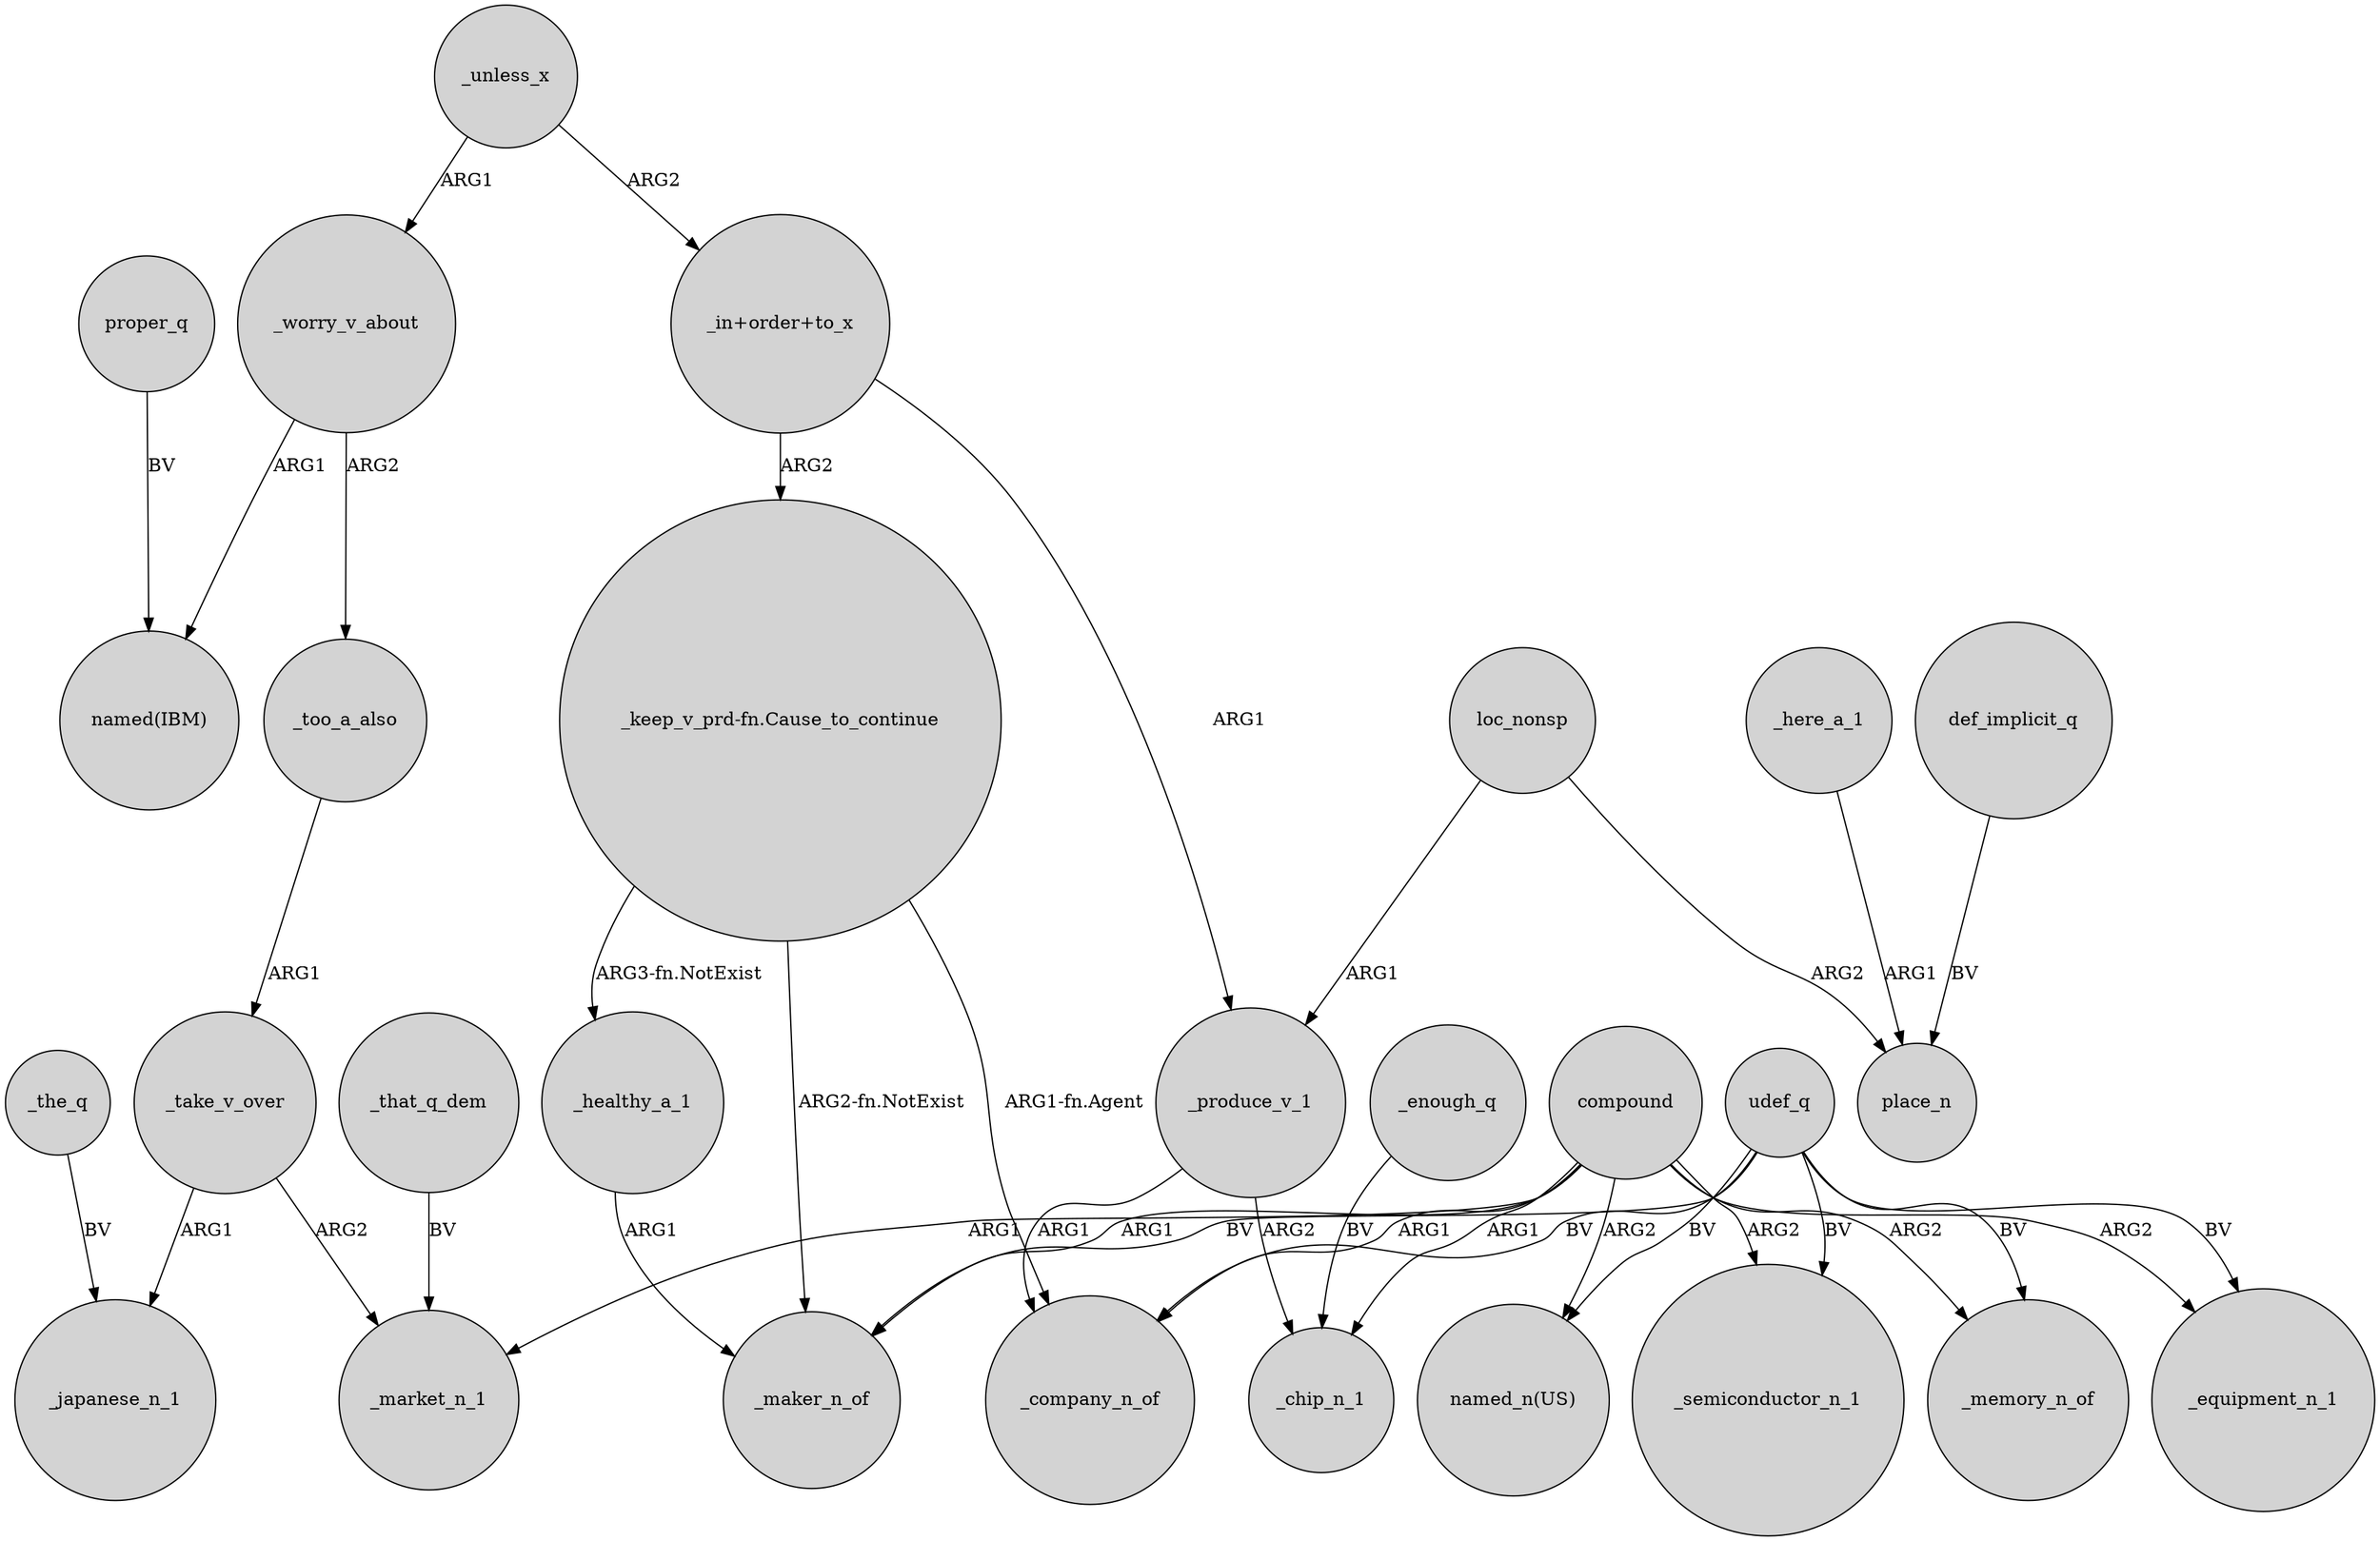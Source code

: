 digraph {
	node [shape=circle style=filled]
	_that_q_dem -> _market_n_1 [label=BV]
	udef_q -> _equipment_n_1 [label=BV]
	_healthy_a_1 -> _maker_n_of [label=ARG1]
	_unless_x -> "_in+order+to_x" [label=ARG2]
	udef_q -> "named_n(US)" [label=BV]
	_here_a_1 -> place_n [label=ARG1]
	_take_v_over -> _japanese_n_1 [label=ARG1]
	"_keep_v_prd-fn.Cause_to_continue" -> _maker_n_of [label="ARG2-fn.NotExist"]
	_too_a_also -> _take_v_over [label=ARG1]
	compound -> _equipment_n_1 [label=ARG2]
	"_in+order+to_x" -> "_keep_v_prd-fn.Cause_to_continue" [label=ARG2]
	_enough_q -> _chip_n_1 [label=BV]
	_worry_v_about -> "named(IBM)" [label=ARG1]
	compound -> _maker_n_of [label=ARG1]
	proper_q -> "named(IBM)" [label=BV]
	def_implicit_q -> place_n [label=BV]
	compound -> "named_n(US)" [label=ARG2]
	"_in+order+to_x" -> _produce_v_1 [label=ARG1]
	compound -> _memory_n_of [label=ARG2]
	udef_q -> _memory_n_of [label=BV]
	compound -> _company_n_of [label=ARG1]
	_unless_x -> _worry_v_about [label=ARG1]
	_the_q -> _japanese_n_1 [label=BV]
	compound -> _semiconductor_n_1 [label=ARG2]
	"_keep_v_prd-fn.Cause_to_continue" -> _healthy_a_1 [label="ARG3-fn.NotExist"]
	_take_v_over -> _market_n_1 [label=ARG2]
	udef_q -> _maker_n_of [label=BV]
	_produce_v_1 -> _chip_n_1 [label=ARG2]
	udef_q -> _semiconductor_n_1 [label=BV]
	loc_nonsp -> _produce_v_1 [label=ARG1]
	compound -> _chip_n_1 [label=ARG1]
	loc_nonsp -> place_n [label=ARG2]
	compound -> _market_n_1 [label=ARG1]
	udef_q -> _company_n_of [label=BV]
	_produce_v_1 -> _company_n_of [label=ARG1]
	_worry_v_about -> _too_a_also [label=ARG2]
	"_keep_v_prd-fn.Cause_to_continue" -> _company_n_of [label="ARG1-fn.Agent"]
}
